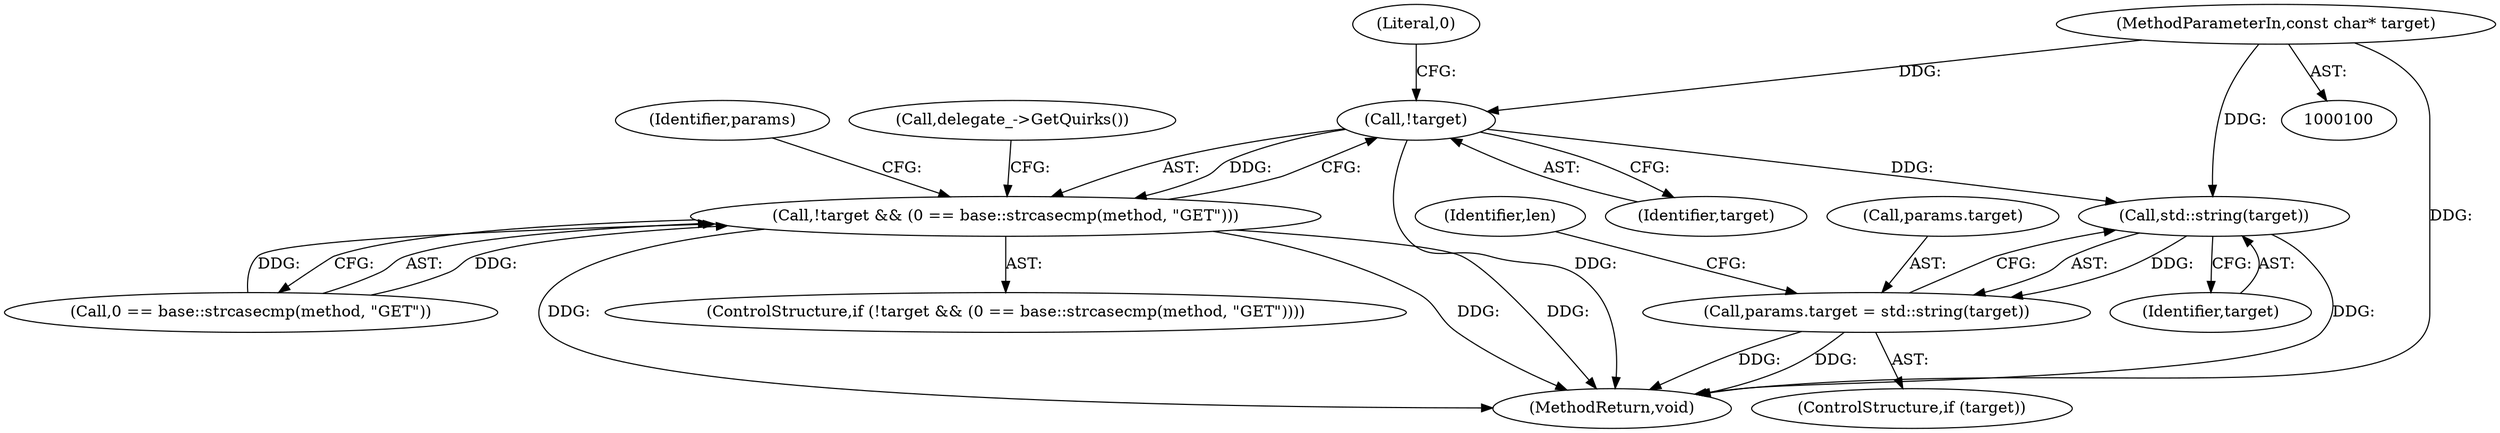digraph "0_Chrome_ea3d1d84be3d6f97bf50e76511c9e26af6895533_6@pointer" {
"1000103" [label="(MethodParameterIn,const char* target)"];
"1000111" [label="(Call,!target)"];
"1000110" [label="(Call,!target && (0 == base::strcasecmp(method, \"GET\")))"];
"1000156" [label="(Call,std::string(target))"];
"1000152" [label="(Call,params.target = std::string(target))"];
"1000157" [label="(Identifier,target)"];
"1000114" [label="(Literal,0)"];
"1000150" [label="(ControlStructure,if (target))"];
"1000113" [label="(Call,0 == base::strcasecmp(method, \"GET\"))"];
"1000142" [label="(Identifier,params)"];
"1000159" [label="(Identifier,len)"];
"1000152" [label="(Call,params.target = std::string(target))"];
"1000181" [label="(MethodReturn,void)"];
"1000121" [label="(Call,delegate_->GetQuirks())"];
"1000110" [label="(Call,!target && (0 == base::strcasecmp(method, \"GET\")))"];
"1000153" [label="(Call,params.target)"];
"1000156" [label="(Call,std::string(target))"];
"1000103" [label="(MethodParameterIn,const char* target)"];
"1000111" [label="(Call,!target)"];
"1000109" [label="(ControlStructure,if (!target && (0 == base::strcasecmp(method, \"GET\"))))"];
"1000112" [label="(Identifier,target)"];
"1000103" -> "1000100"  [label="AST: "];
"1000103" -> "1000181"  [label="DDG: "];
"1000103" -> "1000111"  [label="DDG: "];
"1000103" -> "1000156"  [label="DDG: "];
"1000111" -> "1000110"  [label="AST: "];
"1000111" -> "1000112"  [label="CFG: "];
"1000112" -> "1000111"  [label="AST: "];
"1000114" -> "1000111"  [label="CFG: "];
"1000110" -> "1000111"  [label="CFG: "];
"1000111" -> "1000181"  [label="DDG: "];
"1000111" -> "1000110"  [label="DDG: "];
"1000111" -> "1000156"  [label="DDG: "];
"1000110" -> "1000109"  [label="AST: "];
"1000110" -> "1000113"  [label="CFG: "];
"1000113" -> "1000110"  [label="AST: "];
"1000121" -> "1000110"  [label="CFG: "];
"1000142" -> "1000110"  [label="CFG: "];
"1000110" -> "1000181"  [label="DDG: "];
"1000110" -> "1000181"  [label="DDG: "];
"1000110" -> "1000181"  [label="DDG: "];
"1000113" -> "1000110"  [label="DDG: "];
"1000113" -> "1000110"  [label="DDG: "];
"1000156" -> "1000152"  [label="AST: "];
"1000156" -> "1000157"  [label="CFG: "];
"1000157" -> "1000156"  [label="AST: "];
"1000152" -> "1000156"  [label="CFG: "];
"1000156" -> "1000181"  [label="DDG: "];
"1000156" -> "1000152"  [label="DDG: "];
"1000152" -> "1000150"  [label="AST: "];
"1000153" -> "1000152"  [label="AST: "];
"1000159" -> "1000152"  [label="CFG: "];
"1000152" -> "1000181"  [label="DDG: "];
"1000152" -> "1000181"  [label="DDG: "];
}
